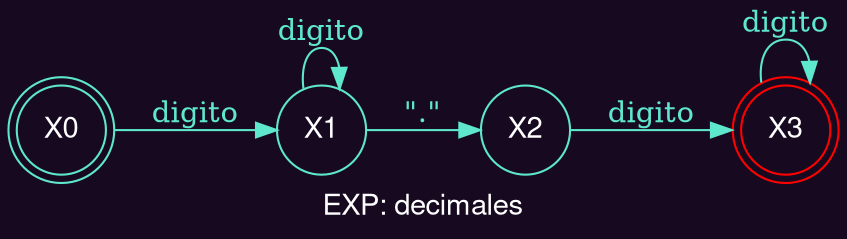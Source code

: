 digraph finite_state_machine {
    fontcolor="White"
    bgcolor="#170920"
	fontname="Helvetica,Arial,sans-serif"
	label="EXP: decimales"
	node [fontname="Helvetica,Arial,sans-serif" fontcolor="white"  color="#5ee7cd"]
	rankdir=LR;
	node [shape = doublecircle]; X0 X3[color="red"] [color="red"];
    node [shape = circle];
	X0 -> X1 [label = "digito" color="#5ee7cd" fontcolor="#5ee7cd"];
	X1 -> X1 [label = "digito" color="#5ee7cd" fontcolor="#5ee7cd"];
	X1 -> X2 [label = "\".\"" color="#5ee7cd" fontcolor="#5ee7cd"];
	X2 -> X3 [label = "digito" color="#5ee7cd" fontcolor="#5ee7cd"];
	X3 -> X3 [label = "digito" color="#5ee7cd" fontcolor="#5ee7cd"];
}
